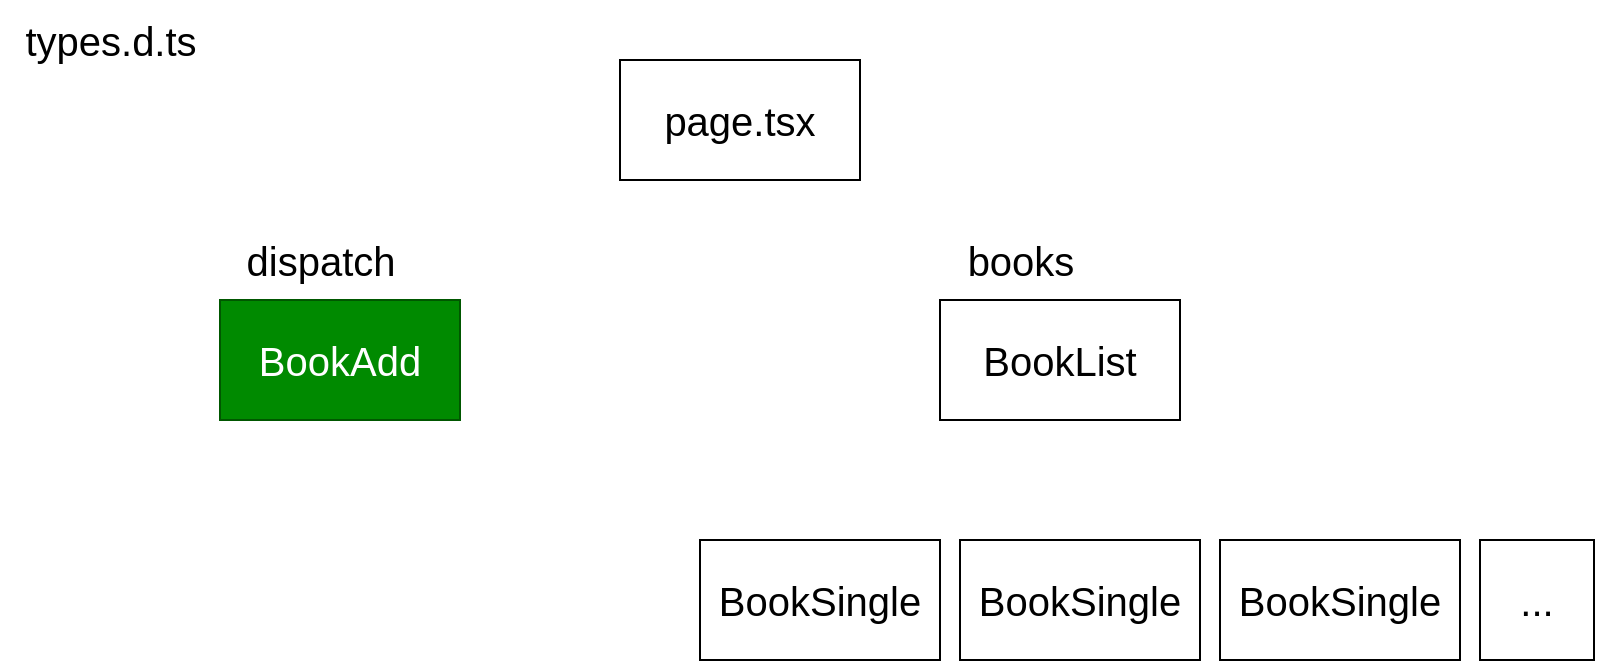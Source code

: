 <mxfile>
    <diagram id="AHSvIHYOGzt2N4ch0fUj" name="Page-1">
        <mxGraphModel dx="1261" dy="501" grid="1" gridSize="10" guides="1" tooltips="1" connect="1" arrows="1" fold="1" page="1" pageScale="1" pageWidth="827" pageHeight="1169" math="0" shadow="0">
            <root>
                <mxCell id="0"/>
                <mxCell id="1" parent="0"/>
                <mxCell id="2" value="&lt;font style=&quot;font-size: 20px;&quot;&gt;page.tsx&lt;/font&gt;" style="rounded=0;whiteSpace=wrap;html=1;" vertex="1" parent="1">
                    <mxGeometry x="320" y="40" width="120" height="60" as="geometry"/>
                </mxCell>
                <mxCell id="4" value="&lt;font style=&quot;font-size: 20px;&quot;&gt;BookAdd&lt;/font&gt;" style="rounded=0;whiteSpace=wrap;html=1;fillColor=#008a00;fontColor=#ffffff;strokeColor=#005700;" vertex="1" parent="1">
                    <mxGeometry x="120" y="160" width="120" height="60" as="geometry"/>
                </mxCell>
                <mxCell id="5" value="&lt;font style=&quot;font-size: 20px;&quot;&gt;BookList&lt;/font&gt;" style="rounded=0;whiteSpace=wrap;html=1;" vertex="1" parent="1">
                    <mxGeometry x="480" y="160" width="120" height="60" as="geometry"/>
                </mxCell>
                <mxCell id="6" value="&lt;font style=&quot;font-size: 20px;&quot;&gt;BookSingle&lt;/font&gt;" style="rounded=0;whiteSpace=wrap;html=1;" vertex="1" parent="1">
                    <mxGeometry x="360" y="280" width="120" height="60" as="geometry"/>
                </mxCell>
                <mxCell id="7" value="&lt;font style=&quot;font-size: 20px;&quot;&gt;BookSingle&lt;/font&gt;" style="rounded=0;whiteSpace=wrap;html=1;" vertex="1" parent="1">
                    <mxGeometry x="490" y="280" width="120" height="60" as="geometry"/>
                </mxCell>
                <mxCell id="8" value="&lt;font style=&quot;font-size: 20px;&quot;&gt;BookSingle&lt;/font&gt;" style="rounded=0;whiteSpace=wrap;html=1;" vertex="1" parent="1">
                    <mxGeometry x="620" y="280" width="120" height="60" as="geometry"/>
                </mxCell>
                <mxCell id="9" value="&lt;font style=&quot;font-size: 20px;&quot;&gt;...&lt;/font&gt;" style="rounded=0;whiteSpace=wrap;html=1;" vertex="1" parent="1">
                    <mxGeometry x="750" y="280" width="57" height="60" as="geometry"/>
                </mxCell>
                <mxCell id="10" value="types.d.ts" style="text;html=1;align=center;verticalAlign=middle;resizable=0;points=[];autosize=1;strokeColor=none;fillColor=none;fontSize=20;" vertex="1" parent="1">
                    <mxGeometry x="10" y="10" width="110" height="40" as="geometry"/>
                </mxCell>
                <mxCell id="11" value="dispatch" style="text;html=1;align=center;verticalAlign=middle;resizable=0;points=[];autosize=1;strokeColor=none;fillColor=none;fontSize=20;" vertex="1" parent="1">
                    <mxGeometry x="120" y="120" width="100" height="40" as="geometry"/>
                </mxCell>
                <mxCell id="12" value="books" style="text;html=1;align=center;verticalAlign=middle;resizable=0;points=[];autosize=1;strokeColor=none;fillColor=none;fontSize=20;" vertex="1" parent="1">
                    <mxGeometry x="480" y="120" width="80" height="40" as="geometry"/>
                </mxCell>
            </root>
        </mxGraphModel>
    </diagram>
</mxfile>
